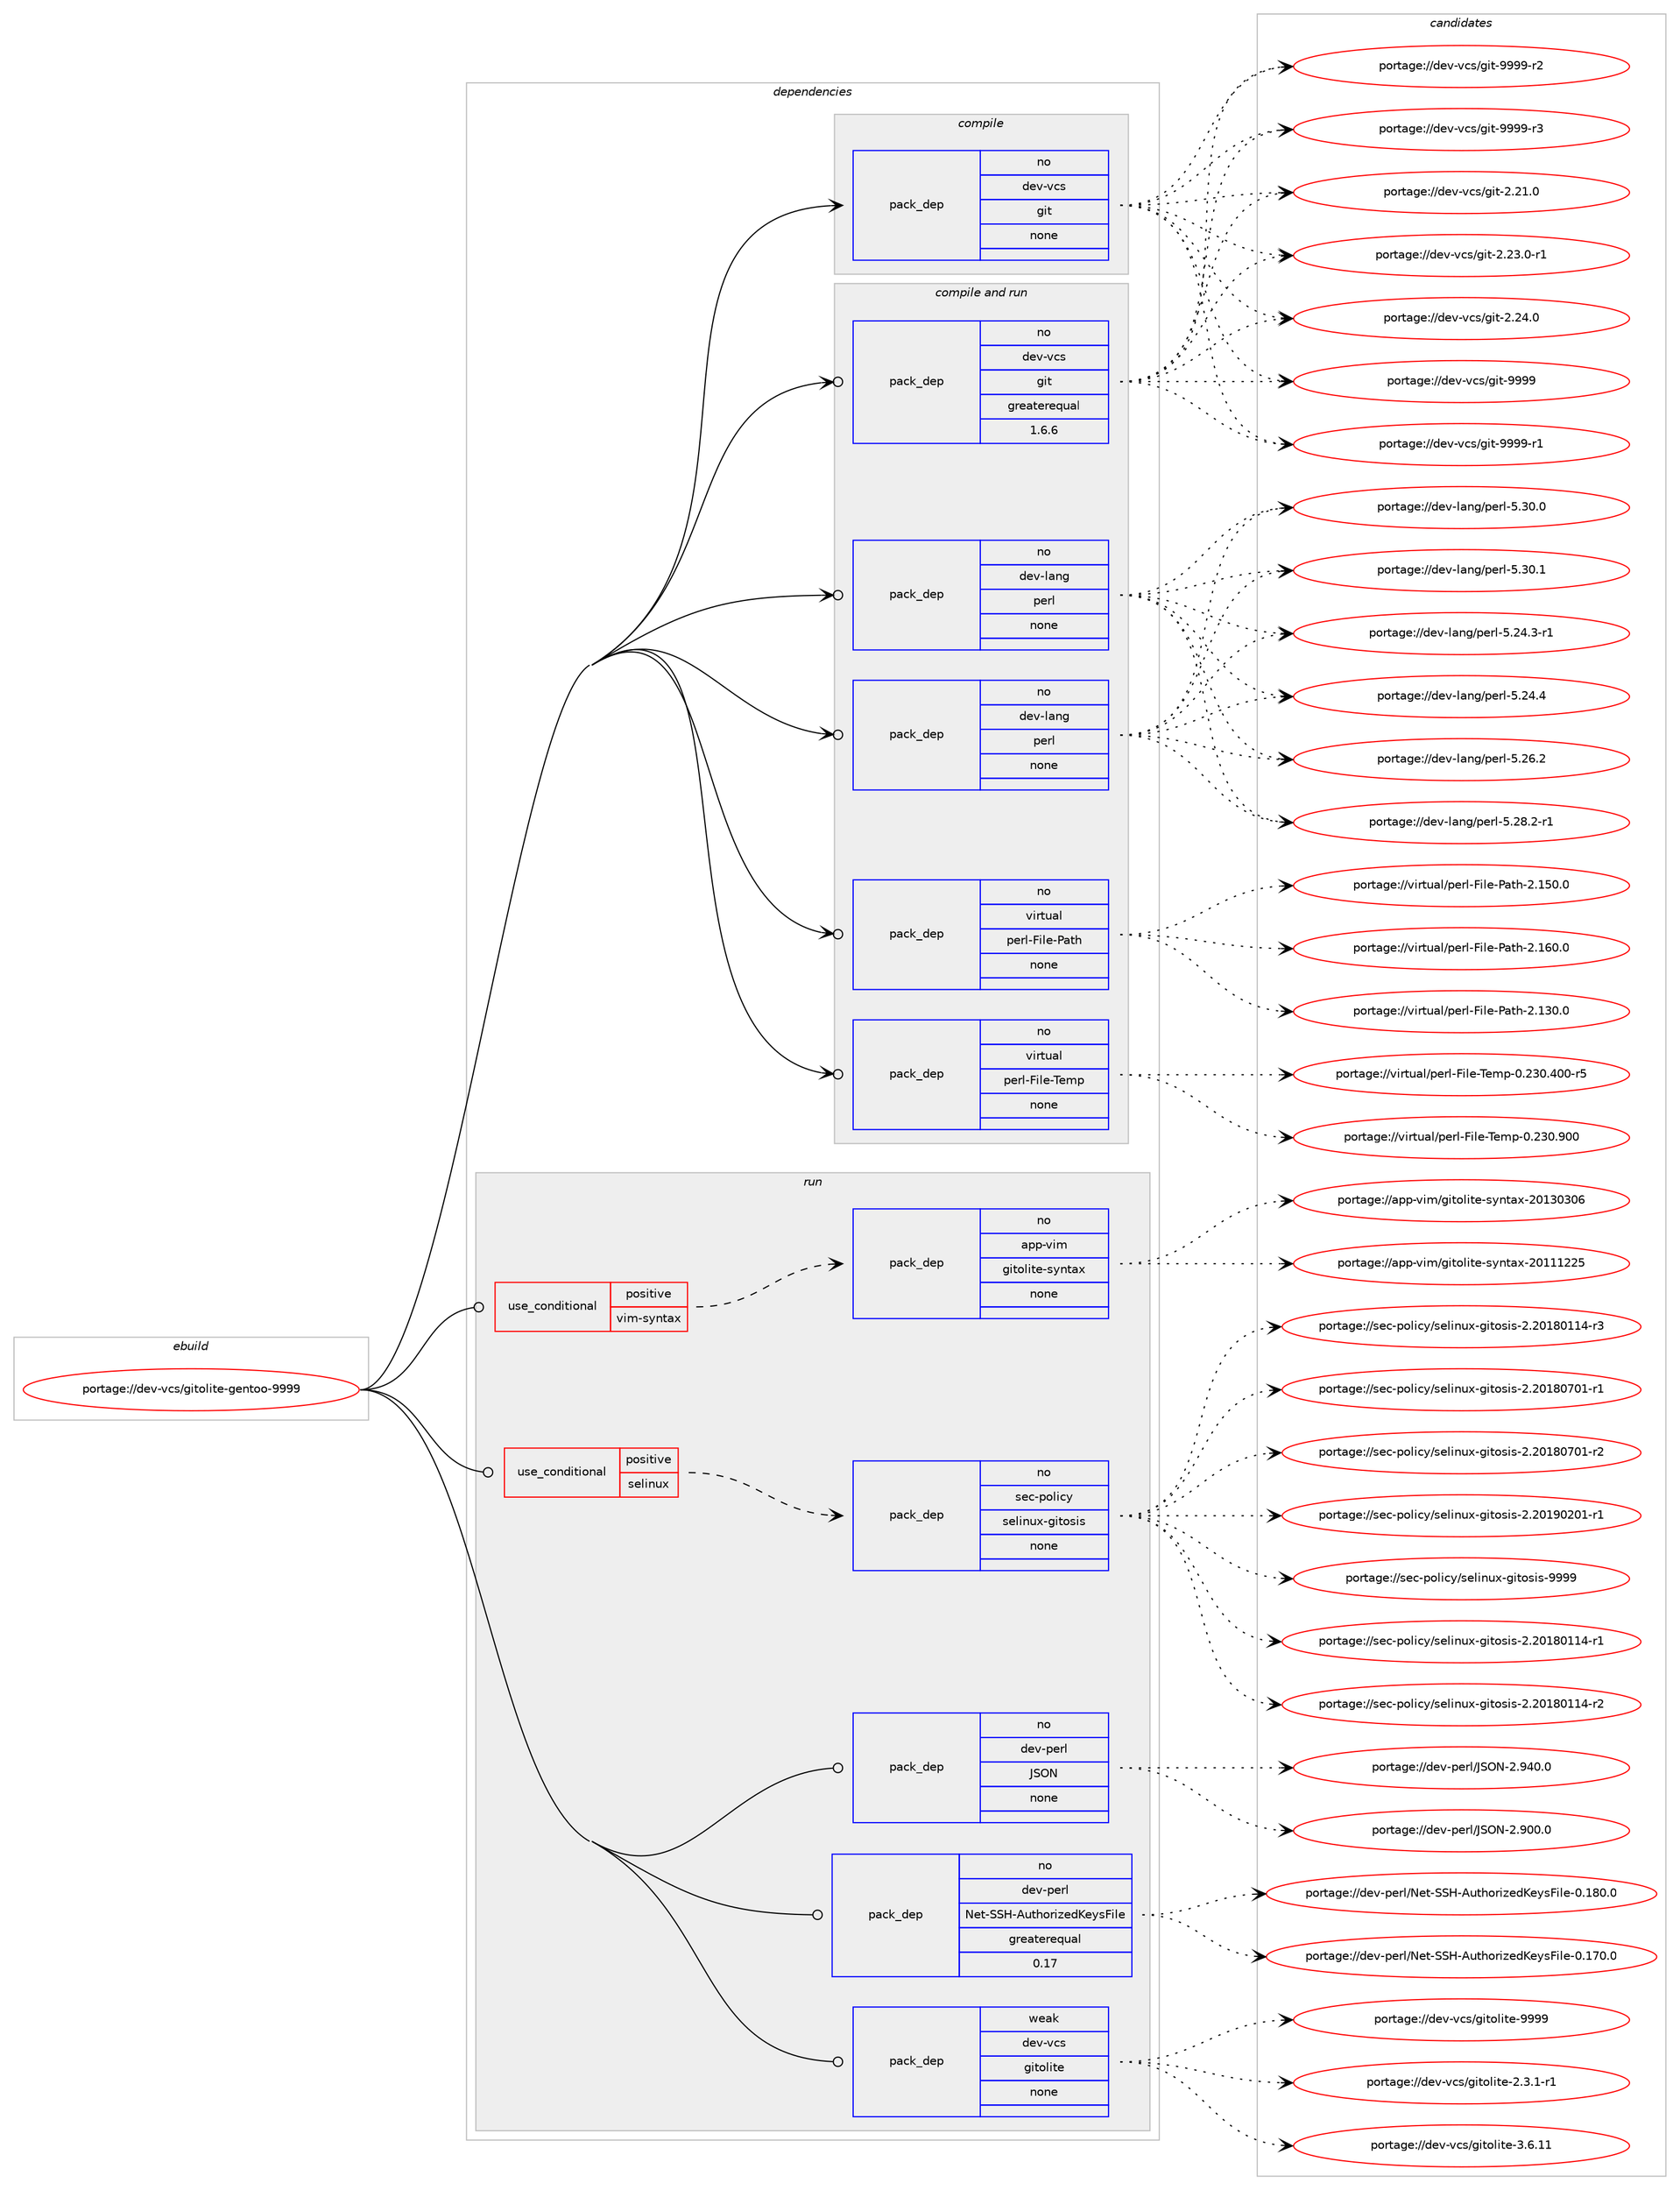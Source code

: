 digraph prolog {

# *************
# Graph options
# *************

newrank=true;
concentrate=true;
compound=true;
graph [rankdir=LR,fontname=Helvetica,fontsize=10,ranksep=1.5];#, ranksep=2.5, nodesep=0.2];
edge  [arrowhead=vee];
node  [fontname=Helvetica,fontsize=10];

# **********
# The ebuild
# **********

subgraph cluster_leftcol {
color=gray;
rank=same;
label=<<i>ebuild</i>>;
id [label="portage://dev-vcs/gitolite-gentoo-9999", color=red, width=4, href="../dev-vcs/gitolite-gentoo-9999.svg"];
}

# ****************
# The dependencies
# ****************

subgraph cluster_midcol {
color=gray;
label=<<i>dependencies</i>>;
subgraph cluster_compile {
fillcolor="#eeeeee";
style=filled;
label=<<i>compile</i>>;
subgraph pack191774 {
dependency267896 [label=<<TABLE BORDER="0" CELLBORDER="1" CELLSPACING="0" CELLPADDING="4" WIDTH="220"><TR><TD ROWSPAN="6" CELLPADDING="30">pack_dep</TD></TR><TR><TD WIDTH="110">no</TD></TR><TR><TD>dev-vcs</TD></TR><TR><TD>git</TD></TR><TR><TD>none</TD></TR><TR><TD></TD></TR></TABLE>>, shape=none, color=blue];
}
id:e -> dependency267896:w [weight=20,style="solid",arrowhead="vee"];
}
subgraph cluster_compileandrun {
fillcolor="#eeeeee";
style=filled;
label=<<i>compile and run</i>>;
subgraph pack191775 {
dependency267897 [label=<<TABLE BORDER="0" CELLBORDER="1" CELLSPACING="0" CELLPADDING="4" WIDTH="220"><TR><TD ROWSPAN="6" CELLPADDING="30">pack_dep</TD></TR><TR><TD WIDTH="110">no</TD></TR><TR><TD>dev-lang</TD></TR><TR><TD>perl</TD></TR><TR><TD>none</TD></TR><TR><TD></TD></TR></TABLE>>, shape=none, color=blue];
}
id:e -> dependency267897:w [weight=20,style="solid",arrowhead="odotvee"];
subgraph pack191776 {
dependency267898 [label=<<TABLE BORDER="0" CELLBORDER="1" CELLSPACING="0" CELLPADDING="4" WIDTH="220"><TR><TD ROWSPAN="6" CELLPADDING="30">pack_dep</TD></TR><TR><TD WIDTH="110">no</TD></TR><TR><TD>dev-lang</TD></TR><TR><TD>perl</TD></TR><TR><TD>none</TD></TR><TR><TD></TD></TR></TABLE>>, shape=none, color=blue];
}
id:e -> dependency267898:w [weight=20,style="solid",arrowhead="odotvee"];
subgraph pack191777 {
dependency267899 [label=<<TABLE BORDER="0" CELLBORDER="1" CELLSPACING="0" CELLPADDING="4" WIDTH="220"><TR><TD ROWSPAN="6" CELLPADDING="30">pack_dep</TD></TR><TR><TD WIDTH="110">no</TD></TR><TR><TD>dev-vcs</TD></TR><TR><TD>git</TD></TR><TR><TD>greaterequal</TD></TR><TR><TD>1.6.6</TD></TR></TABLE>>, shape=none, color=blue];
}
id:e -> dependency267899:w [weight=20,style="solid",arrowhead="odotvee"];
subgraph pack191778 {
dependency267900 [label=<<TABLE BORDER="0" CELLBORDER="1" CELLSPACING="0" CELLPADDING="4" WIDTH="220"><TR><TD ROWSPAN="6" CELLPADDING="30">pack_dep</TD></TR><TR><TD WIDTH="110">no</TD></TR><TR><TD>virtual</TD></TR><TR><TD>perl-File-Path</TD></TR><TR><TD>none</TD></TR><TR><TD></TD></TR></TABLE>>, shape=none, color=blue];
}
id:e -> dependency267900:w [weight=20,style="solid",arrowhead="odotvee"];
subgraph pack191779 {
dependency267901 [label=<<TABLE BORDER="0" CELLBORDER="1" CELLSPACING="0" CELLPADDING="4" WIDTH="220"><TR><TD ROWSPAN="6" CELLPADDING="30">pack_dep</TD></TR><TR><TD WIDTH="110">no</TD></TR><TR><TD>virtual</TD></TR><TR><TD>perl-File-Temp</TD></TR><TR><TD>none</TD></TR><TR><TD></TD></TR></TABLE>>, shape=none, color=blue];
}
id:e -> dependency267901:w [weight=20,style="solid",arrowhead="odotvee"];
}
subgraph cluster_run {
fillcolor="#eeeeee";
style=filled;
label=<<i>run</i>>;
subgraph cond72381 {
dependency267902 [label=<<TABLE BORDER="0" CELLBORDER="1" CELLSPACING="0" CELLPADDING="4"><TR><TD ROWSPAN="3" CELLPADDING="10">use_conditional</TD></TR><TR><TD>positive</TD></TR><TR><TD>selinux</TD></TR></TABLE>>, shape=none, color=red];
subgraph pack191780 {
dependency267903 [label=<<TABLE BORDER="0" CELLBORDER="1" CELLSPACING="0" CELLPADDING="4" WIDTH="220"><TR><TD ROWSPAN="6" CELLPADDING="30">pack_dep</TD></TR><TR><TD WIDTH="110">no</TD></TR><TR><TD>sec-policy</TD></TR><TR><TD>selinux-gitosis</TD></TR><TR><TD>none</TD></TR><TR><TD></TD></TR></TABLE>>, shape=none, color=blue];
}
dependency267902:e -> dependency267903:w [weight=20,style="dashed",arrowhead="vee"];
}
id:e -> dependency267902:w [weight=20,style="solid",arrowhead="odot"];
subgraph cond72382 {
dependency267904 [label=<<TABLE BORDER="0" CELLBORDER="1" CELLSPACING="0" CELLPADDING="4"><TR><TD ROWSPAN="3" CELLPADDING="10">use_conditional</TD></TR><TR><TD>positive</TD></TR><TR><TD>vim-syntax</TD></TR></TABLE>>, shape=none, color=red];
subgraph pack191781 {
dependency267905 [label=<<TABLE BORDER="0" CELLBORDER="1" CELLSPACING="0" CELLPADDING="4" WIDTH="220"><TR><TD ROWSPAN="6" CELLPADDING="30">pack_dep</TD></TR><TR><TD WIDTH="110">no</TD></TR><TR><TD>app-vim</TD></TR><TR><TD>gitolite-syntax</TD></TR><TR><TD>none</TD></TR><TR><TD></TD></TR></TABLE>>, shape=none, color=blue];
}
dependency267904:e -> dependency267905:w [weight=20,style="dashed",arrowhead="vee"];
}
id:e -> dependency267904:w [weight=20,style="solid",arrowhead="odot"];
subgraph pack191782 {
dependency267906 [label=<<TABLE BORDER="0" CELLBORDER="1" CELLSPACING="0" CELLPADDING="4" WIDTH="220"><TR><TD ROWSPAN="6" CELLPADDING="30">pack_dep</TD></TR><TR><TD WIDTH="110">no</TD></TR><TR><TD>dev-perl</TD></TR><TR><TD>JSON</TD></TR><TR><TD>none</TD></TR><TR><TD></TD></TR></TABLE>>, shape=none, color=blue];
}
id:e -> dependency267906:w [weight=20,style="solid",arrowhead="odot"];
subgraph pack191783 {
dependency267907 [label=<<TABLE BORDER="0" CELLBORDER="1" CELLSPACING="0" CELLPADDING="4" WIDTH="220"><TR><TD ROWSPAN="6" CELLPADDING="30">pack_dep</TD></TR><TR><TD WIDTH="110">no</TD></TR><TR><TD>dev-perl</TD></TR><TR><TD>Net-SSH-AuthorizedKeysFile</TD></TR><TR><TD>greaterequal</TD></TR><TR><TD>0.17</TD></TR></TABLE>>, shape=none, color=blue];
}
id:e -> dependency267907:w [weight=20,style="solid",arrowhead="odot"];
subgraph pack191784 {
dependency267908 [label=<<TABLE BORDER="0" CELLBORDER="1" CELLSPACING="0" CELLPADDING="4" WIDTH="220"><TR><TD ROWSPAN="6" CELLPADDING="30">pack_dep</TD></TR><TR><TD WIDTH="110">weak</TD></TR><TR><TD>dev-vcs</TD></TR><TR><TD>gitolite</TD></TR><TR><TD>none</TD></TR><TR><TD></TD></TR></TABLE>>, shape=none, color=blue];
}
id:e -> dependency267908:w [weight=20,style="solid",arrowhead="odot"];
}
}

# **************
# The candidates
# **************

subgraph cluster_choices {
rank=same;
color=gray;
label=<<i>candidates</i>>;

subgraph choice191774 {
color=black;
nodesep=1;
choiceportage10010111845118991154710310511645504650494648 [label="portage://dev-vcs/git-2.21.0", color=red, width=4,href="../dev-vcs/git-2.21.0.svg"];
choiceportage100101118451189911547103105116455046505146484511449 [label="portage://dev-vcs/git-2.23.0-r1", color=red, width=4,href="../dev-vcs/git-2.23.0-r1.svg"];
choiceportage10010111845118991154710310511645504650524648 [label="portage://dev-vcs/git-2.24.0", color=red, width=4,href="../dev-vcs/git-2.24.0.svg"];
choiceportage1001011184511899115471031051164557575757 [label="portage://dev-vcs/git-9999", color=red, width=4,href="../dev-vcs/git-9999.svg"];
choiceportage10010111845118991154710310511645575757574511449 [label="portage://dev-vcs/git-9999-r1", color=red, width=4,href="../dev-vcs/git-9999-r1.svg"];
choiceportage10010111845118991154710310511645575757574511450 [label="portage://dev-vcs/git-9999-r2", color=red, width=4,href="../dev-vcs/git-9999-r2.svg"];
choiceportage10010111845118991154710310511645575757574511451 [label="portage://dev-vcs/git-9999-r3", color=red, width=4,href="../dev-vcs/git-9999-r3.svg"];
dependency267896:e -> choiceportage10010111845118991154710310511645504650494648:w [style=dotted,weight="100"];
dependency267896:e -> choiceportage100101118451189911547103105116455046505146484511449:w [style=dotted,weight="100"];
dependency267896:e -> choiceportage10010111845118991154710310511645504650524648:w [style=dotted,weight="100"];
dependency267896:e -> choiceportage1001011184511899115471031051164557575757:w [style=dotted,weight="100"];
dependency267896:e -> choiceportage10010111845118991154710310511645575757574511449:w [style=dotted,weight="100"];
dependency267896:e -> choiceportage10010111845118991154710310511645575757574511450:w [style=dotted,weight="100"];
dependency267896:e -> choiceportage10010111845118991154710310511645575757574511451:w [style=dotted,weight="100"];
}
subgraph choice191775 {
color=black;
nodesep=1;
choiceportage100101118451089711010347112101114108455346505246514511449 [label="portage://dev-lang/perl-5.24.3-r1", color=red, width=4,href="../dev-lang/perl-5.24.3-r1.svg"];
choiceportage10010111845108971101034711210111410845534650524652 [label="portage://dev-lang/perl-5.24.4", color=red, width=4,href="../dev-lang/perl-5.24.4.svg"];
choiceportage10010111845108971101034711210111410845534650544650 [label="portage://dev-lang/perl-5.26.2", color=red, width=4,href="../dev-lang/perl-5.26.2.svg"];
choiceportage100101118451089711010347112101114108455346505646504511449 [label="portage://dev-lang/perl-5.28.2-r1", color=red, width=4,href="../dev-lang/perl-5.28.2-r1.svg"];
choiceportage10010111845108971101034711210111410845534651484648 [label="portage://dev-lang/perl-5.30.0", color=red, width=4,href="../dev-lang/perl-5.30.0.svg"];
choiceportage10010111845108971101034711210111410845534651484649 [label="portage://dev-lang/perl-5.30.1", color=red, width=4,href="../dev-lang/perl-5.30.1.svg"];
dependency267897:e -> choiceportage100101118451089711010347112101114108455346505246514511449:w [style=dotted,weight="100"];
dependency267897:e -> choiceportage10010111845108971101034711210111410845534650524652:w [style=dotted,weight="100"];
dependency267897:e -> choiceportage10010111845108971101034711210111410845534650544650:w [style=dotted,weight="100"];
dependency267897:e -> choiceportage100101118451089711010347112101114108455346505646504511449:w [style=dotted,weight="100"];
dependency267897:e -> choiceportage10010111845108971101034711210111410845534651484648:w [style=dotted,weight="100"];
dependency267897:e -> choiceportage10010111845108971101034711210111410845534651484649:w [style=dotted,weight="100"];
}
subgraph choice191776 {
color=black;
nodesep=1;
choiceportage100101118451089711010347112101114108455346505246514511449 [label="portage://dev-lang/perl-5.24.3-r1", color=red, width=4,href="../dev-lang/perl-5.24.3-r1.svg"];
choiceportage10010111845108971101034711210111410845534650524652 [label="portage://dev-lang/perl-5.24.4", color=red, width=4,href="../dev-lang/perl-5.24.4.svg"];
choiceportage10010111845108971101034711210111410845534650544650 [label="portage://dev-lang/perl-5.26.2", color=red, width=4,href="../dev-lang/perl-5.26.2.svg"];
choiceportage100101118451089711010347112101114108455346505646504511449 [label="portage://dev-lang/perl-5.28.2-r1", color=red, width=4,href="../dev-lang/perl-5.28.2-r1.svg"];
choiceportage10010111845108971101034711210111410845534651484648 [label="portage://dev-lang/perl-5.30.0", color=red, width=4,href="../dev-lang/perl-5.30.0.svg"];
choiceportage10010111845108971101034711210111410845534651484649 [label="portage://dev-lang/perl-5.30.1", color=red, width=4,href="../dev-lang/perl-5.30.1.svg"];
dependency267898:e -> choiceportage100101118451089711010347112101114108455346505246514511449:w [style=dotted,weight="100"];
dependency267898:e -> choiceportage10010111845108971101034711210111410845534650524652:w [style=dotted,weight="100"];
dependency267898:e -> choiceportage10010111845108971101034711210111410845534650544650:w [style=dotted,weight="100"];
dependency267898:e -> choiceportage100101118451089711010347112101114108455346505646504511449:w [style=dotted,weight="100"];
dependency267898:e -> choiceportage10010111845108971101034711210111410845534651484648:w [style=dotted,weight="100"];
dependency267898:e -> choiceportage10010111845108971101034711210111410845534651484649:w [style=dotted,weight="100"];
}
subgraph choice191777 {
color=black;
nodesep=1;
choiceportage10010111845118991154710310511645504650494648 [label="portage://dev-vcs/git-2.21.0", color=red, width=4,href="../dev-vcs/git-2.21.0.svg"];
choiceportage100101118451189911547103105116455046505146484511449 [label="portage://dev-vcs/git-2.23.0-r1", color=red, width=4,href="../dev-vcs/git-2.23.0-r1.svg"];
choiceportage10010111845118991154710310511645504650524648 [label="portage://dev-vcs/git-2.24.0", color=red, width=4,href="../dev-vcs/git-2.24.0.svg"];
choiceportage1001011184511899115471031051164557575757 [label="portage://dev-vcs/git-9999", color=red, width=4,href="../dev-vcs/git-9999.svg"];
choiceportage10010111845118991154710310511645575757574511449 [label="portage://dev-vcs/git-9999-r1", color=red, width=4,href="../dev-vcs/git-9999-r1.svg"];
choiceportage10010111845118991154710310511645575757574511450 [label="portage://dev-vcs/git-9999-r2", color=red, width=4,href="../dev-vcs/git-9999-r2.svg"];
choiceportage10010111845118991154710310511645575757574511451 [label="portage://dev-vcs/git-9999-r3", color=red, width=4,href="../dev-vcs/git-9999-r3.svg"];
dependency267899:e -> choiceportage10010111845118991154710310511645504650494648:w [style=dotted,weight="100"];
dependency267899:e -> choiceportage100101118451189911547103105116455046505146484511449:w [style=dotted,weight="100"];
dependency267899:e -> choiceportage10010111845118991154710310511645504650524648:w [style=dotted,weight="100"];
dependency267899:e -> choiceportage1001011184511899115471031051164557575757:w [style=dotted,weight="100"];
dependency267899:e -> choiceportage10010111845118991154710310511645575757574511449:w [style=dotted,weight="100"];
dependency267899:e -> choiceportage10010111845118991154710310511645575757574511450:w [style=dotted,weight="100"];
dependency267899:e -> choiceportage10010111845118991154710310511645575757574511451:w [style=dotted,weight="100"];
}
subgraph choice191778 {
color=black;
nodesep=1;
choiceportage118105114116117971084711210111410845701051081014580971161044550464951484648 [label="portage://virtual/perl-File-Path-2.130.0", color=red, width=4,href="../virtual/perl-File-Path-2.130.0.svg"];
choiceportage118105114116117971084711210111410845701051081014580971161044550464953484648 [label="portage://virtual/perl-File-Path-2.150.0", color=red, width=4,href="../virtual/perl-File-Path-2.150.0.svg"];
choiceportage118105114116117971084711210111410845701051081014580971161044550464954484648 [label="portage://virtual/perl-File-Path-2.160.0", color=red, width=4,href="../virtual/perl-File-Path-2.160.0.svg"];
dependency267900:e -> choiceportage118105114116117971084711210111410845701051081014580971161044550464951484648:w [style=dotted,weight="100"];
dependency267900:e -> choiceportage118105114116117971084711210111410845701051081014580971161044550464953484648:w [style=dotted,weight="100"];
dependency267900:e -> choiceportage118105114116117971084711210111410845701051081014580971161044550464954484648:w [style=dotted,weight="100"];
}
subgraph choice191779 {
color=black;
nodesep=1;
choiceportage118105114116117971084711210111410845701051081014584101109112454846505148465248484511453 [label="portage://virtual/perl-File-Temp-0.230.400-r5", color=red, width=4,href="../virtual/perl-File-Temp-0.230.400-r5.svg"];
choiceportage11810511411611797108471121011141084570105108101458410110911245484650514846574848 [label="portage://virtual/perl-File-Temp-0.230.900", color=red, width=4,href="../virtual/perl-File-Temp-0.230.900.svg"];
dependency267901:e -> choiceportage118105114116117971084711210111410845701051081014584101109112454846505148465248484511453:w [style=dotted,weight="100"];
dependency267901:e -> choiceportage11810511411611797108471121011141084570105108101458410110911245484650514846574848:w [style=dotted,weight="100"];
}
subgraph choice191780 {
color=black;
nodesep=1;
choiceportage115101994511211110810599121471151011081051101171204510310511611111510511545504650484956484949524511449 [label="portage://sec-policy/selinux-gitosis-2.20180114-r1", color=red, width=4,href="../sec-policy/selinux-gitosis-2.20180114-r1.svg"];
choiceportage115101994511211110810599121471151011081051101171204510310511611111510511545504650484956484949524511450 [label="portage://sec-policy/selinux-gitosis-2.20180114-r2", color=red, width=4,href="../sec-policy/selinux-gitosis-2.20180114-r2.svg"];
choiceportage115101994511211110810599121471151011081051101171204510310511611111510511545504650484956484949524511451 [label="portage://sec-policy/selinux-gitosis-2.20180114-r3", color=red, width=4,href="../sec-policy/selinux-gitosis-2.20180114-r3.svg"];
choiceportage115101994511211110810599121471151011081051101171204510310511611111510511545504650484956485548494511449 [label="portage://sec-policy/selinux-gitosis-2.20180701-r1", color=red, width=4,href="../sec-policy/selinux-gitosis-2.20180701-r1.svg"];
choiceportage115101994511211110810599121471151011081051101171204510310511611111510511545504650484956485548494511450 [label="portage://sec-policy/selinux-gitosis-2.20180701-r2", color=red, width=4,href="../sec-policy/selinux-gitosis-2.20180701-r2.svg"];
choiceportage115101994511211110810599121471151011081051101171204510310511611111510511545504650484957485048494511449 [label="portage://sec-policy/selinux-gitosis-2.20190201-r1", color=red, width=4,href="../sec-policy/selinux-gitosis-2.20190201-r1.svg"];
choiceportage11510199451121111081059912147115101108105110117120451031051161111151051154557575757 [label="portage://sec-policy/selinux-gitosis-9999", color=red, width=4,href="../sec-policy/selinux-gitosis-9999.svg"];
dependency267903:e -> choiceportage115101994511211110810599121471151011081051101171204510310511611111510511545504650484956484949524511449:w [style=dotted,weight="100"];
dependency267903:e -> choiceportage115101994511211110810599121471151011081051101171204510310511611111510511545504650484956484949524511450:w [style=dotted,weight="100"];
dependency267903:e -> choiceportage115101994511211110810599121471151011081051101171204510310511611111510511545504650484956484949524511451:w [style=dotted,weight="100"];
dependency267903:e -> choiceportage115101994511211110810599121471151011081051101171204510310511611111510511545504650484956485548494511449:w [style=dotted,weight="100"];
dependency267903:e -> choiceportage115101994511211110810599121471151011081051101171204510310511611111510511545504650484956485548494511450:w [style=dotted,weight="100"];
dependency267903:e -> choiceportage115101994511211110810599121471151011081051101171204510310511611111510511545504650484957485048494511449:w [style=dotted,weight="100"];
dependency267903:e -> choiceportage11510199451121111081059912147115101108105110117120451031051161111151051154557575757:w [style=dotted,weight="100"];
}
subgraph choice191781 {
color=black;
nodesep=1;
choiceportage9711211245118105109471031051161111081051161014511512111011697120455048494949505053 [label="portage://app-vim/gitolite-syntax-20111225", color=red, width=4,href="../app-vim/gitolite-syntax-20111225.svg"];
choiceportage9711211245118105109471031051161111081051161014511512111011697120455048495148514854 [label="portage://app-vim/gitolite-syntax-20130306", color=red, width=4,href="../app-vim/gitolite-syntax-20130306.svg"];
dependency267905:e -> choiceportage9711211245118105109471031051161111081051161014511512111011697120455048494949505053:w [style=dotted,weight="100"];
dependency267905:e -> choiceportage9711211245118105109471031051161111081051161014511512111011697120455048495148514854:w [style=dotted,weight="100"];
}
subgraph choice191782 {
color=black;
nodesep=1;
choiceportage1001011184511210111410847748379784550465748484648 [label="portage://dev-perl/JSON-2.900.0", color=red, width=4,href="../dev-perl/JSON-2.900.0.svg"];
choiceportage1001011184511210111410847748379784550465752484648 [label="portage://dev-perl/JSON-2.940.0", color=red, width=4,href="../dev-perl/JSON-2.940.0.svg"];
dependency267906:e -> choiceportage1001011184511210111410847748379784550465748484648:w [style=dotted,weight="100"];
dependency267906:e -> choiceportage1001011184511210111410847748379784550465752484648:w [style=dotted,weight="100"];
}
subgraph choice191783 {
color=black;
nodesep=1;
choiceportage10010111845112101114108477810111645838372456511711610411111410512210110075101121115701051081014548464955484648 [label="portage://dev-perl/Net-SSH-AuthorizedKeysFile-0.170.0", color=red, width=4,href="../dev-perl/Net-SSH-AuthorizedKeysFile-0.170.0.svg"];
choiceportage10010111845112101114108477810111645838372456511711610411111410512210110075101121115701051081014548464956484648 [label="portage://dev-perl/Net-SSH-AuthorizedKeysFile-0.180.0", color=red, width=4,href="../dev-perl/Net-SSH-AuthorizedKeysFile-0.180.0.svg"];
dependency267907:e -> choiceportage10010111845112101114108477810111645838372456511711610411111410512210110075101121115701051081014548464955484648:w [style=dotted,weight="100"];
dependency267907:e -> choiceportage10010111845112101114108477810111645838372456511711610411111410512210110075101121115701051081014548464956484648:w [style=dotted,weight="100"];
}
subgraph choice191784 {
color=black;
nodesep=1;
choiceportage1001011184511899115471031051161111081051161014550465146494511449 [label="portage://dev-vcs/gitolite-2.3.1-r1", color=red, width=4,href="../dev-vcs/gitolite-2.3.1-r1.svg"];
choiceportage10010111845118991154710310511611110810511610145514654464949 [label="portage://dev-vcs/gitolite-3.6.11", color=red, width=4,href="../dev-vcs/gitolite-3.6.11.svg"];
choiceportage1001011184511899115471031051161111081051161014557575757 [label="portage://dev-vcs/gitolite-9999", color=red, width=4,href="../dev-vcs/gitolite-9999.svg"];
dependency267908:e -> choiceportage1001011184511899115471031051161111081051161014550465146494511449:w [style=dotted,weight="100"];
dependency267908:e -> choiceportage10010111845118991154710310511611110810511610145514654464949:w [style=dotted,weight="100"];
dependency267908:e -> choiceportage1001011184511899115471031051161111081051161014557575757:w [style=dotted,weight="100"];
}
}

}
